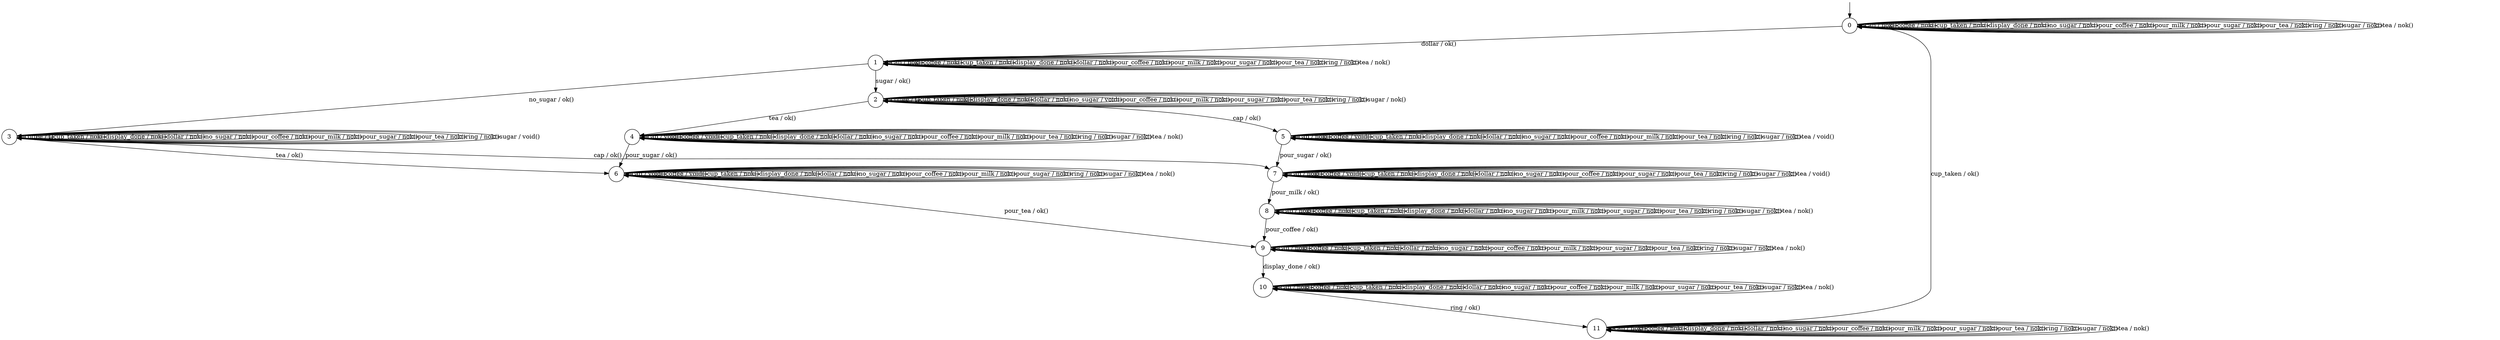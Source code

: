 digraph g {

	s0 [shape="circle" label="0"];
	s1 [shape="circle" label="1"];
	s2 [shape="circle" label="2"];
	s3 [shape="circle" label="3"];
	s4 [shape="circle" label="4"];
	s5 [shape="circle" label="5"];
	s6 [shape="circle" label="6"];
	s7 [shape="circle" label="7"];
	s8 [shape="circle" label="8"];
	s9 [shape="circle" label="9"];
	s10 [shape="circle" label="10"];
	s11 [shape="circle" label="11"];
	s0 -> s0 [label="cap / nok()"];
	s0 -> s0 [label="coffee / nok()"];
	s0 -> s0 [label="cup_taken / nok()"];
	s0 -> s0 [label="display_done / nok()"];
	s0 -> s1 [label="dollar / ok()"];
	s0 -> s0 [label="no_sugar / nok()"];
	s0 -> s0 [label="pour_coffee / nok()"];
	s0 -> s0 [label="pour_milk / nok()"];
	s0 -> s0 [label="pour_sugar / nok()"];
	s0 -> s0 [label="pour_tea / nok()"];
	s0 -> s0 [label="ring / nok()"];
	s0 -> s0 [label="sugar / nok()"];
	s0 -> s0 [label="tea / nok()"];
	s1 -> s1 [label="cap / nok()"];
	s1 -> s1 [label="coffee / nok()"];
	s1 -> s1 [label="cup_taken / nok()"];
	s1 -> s1 [label="display_done / nok()"];
	s1 -> s1 [label="dollar / nok()"];
	s1 -> s3 [label="no_sugar / ok()"];
	s1 -> s1 [label="pour_coffee / nok()"];
	s1 -> s1 [label="pour_milk / nok()"];
	s1 -> s1 [label="pour_sugar / nok()"];
	s1 -> s1 [label="pour_tea / nok()"];
	s1 -> s1 [label="ring / nok()"];
	s1 -> s2 [label="sugar / ok()"];
	s1 -> s1 [label="tea / nok()"];
	s2 -> s5 [label="cap / ok()"];
	s2 -> s2 [label="coffee / Ω"];
	s2 -> s2 [label="cup_taken / nok()"];
	s2 -> s2 [label="display_done / nok()"];
	s2 -> s2 [label="dollar / nok()"];
	s2 -> s2 [label="no_sugar / void()"];
	s2 -> s2 [label="pour_coffee / nok()"];
	s2 -> s2 [label="pour_milk / nok()"];
	s2 -> s2 [label="pour_sugar / nok()"];
	s2 -> s2 [label="pour_tea / nok()"];
	s2 -> s2 [label="ring / nok()"];
	s2 -> s2 [label="sugar / nok()"];
	s2 -> s4 [label="tea / ok()"];
	s3 -> s7 [label="cap / ok()"];
	s3 -> s3 [label="coffee / Ω"];
	s3 -> s3 [label="cup_taken / nok()"];
	s3 -> s3 [label="display_done / nok()"];
	s3 -> s3 [label="dollar / nok()"];
	s3 -> s3 [label="no_sugar / nok()"];
	s3 -> s3 [label="pour_coffee / nok()"];
	s3 -> s3 [label="pour_milk / nok()"];
	s3 -> s3 [label="pour_sugar / nok()"];
	s3 -> s3 [label="pour_tea / nok()"];
	s3 -> s3 [label="ring / nok()"];
	s3 -> s3 [label="sugar / void()"];
	s3 -> s6 [label="tea / ok()"];
	s4 -> s4 [label="cap / void()"];
	s4 -> s4 [label="coffee / void()"];
	s4 -> s4 [label="cup_taken / nok()"];
	s4 -> s4 [label="display_done / nok()"];
	s4 -> s4 [label="dollar / nok()"];
	s4 -> s4 [label="no_sugar / nok()"];
	s4 -> s4 [label="pour_coffee / nok()"];
	s4 -> s4 [label="pour_milk / nok()"];
	s4 -> s6 [label="pour_sugar / ok()"];
	s4 -> s4 [label="pour_tea / nok()"];
	s4 -> s4 [label="ring / nok()"];
	s4 -> s4 [label="sugar / nok()"];
	s4 -> s4 [label="tea / nok()"];
	s5 -> s5 [label="cap / nok()"];
	s5 -> s5 [label="coffee / void()"];
	s5 -> s5 [label="cup_taken / nok()"];
	s5 -> s5 [label="display_done / nok()"];
	s5 -> s5 [label="dollar / nok()"];
	s5 -> s5 [label="no_sugar / nok()"];
	s5 -> s5 [label="pour_coffee / nok()"];
	s5 -> s5 [label="pour_milk / nok()"];
	s5 -> s7 [label="pour_sugar / ok()"];
	s5 -> s5 [label="pour_tea / nok()"];
	s5 -> s5 [label="ring / nok()"];
	s5 -> s5 [label="sugar / nok()"];
	s5 -> s5 [label="tea / void()"];
	s6 -> s6 [label="cap / void()"];
	s6 -> s6 [label="coffee / void()"];
	s6 -> s6 [label="cup_taken / nok()"];
	s6 -> s6 [label="display_done / nok()"];
	s6 -> s6 [label="dollar / nok()"];
	s6 -> s6 [label="no_sugar / nok()"];
	s6 -> s6 [label="pour_coffee / nok()"];
	s6 -> s6 [label="pour_milk / nok()"];
	s6 -> s6 [label="pour_sugar / nok()"];
	s6 -> s9 [label="pour_tea / ok()"];
	s6 -> s6 [label="ring / nok()"];
	s6 -> s6 [label="sugar / nok()"];
	s6 -> s6 [label="tea / nok()"];
	s7 -> s7 [label="cap / nok()"];
	s7 -> s7 [label="coffee / void()"];
	s7 -> s7 [label="cup_taken / nok()"];
	s7 -> s7 [label="display_done / nok()"];
	s7 -> s7 [label="dollar / nok()"];
	s7 -> s7 [label="no_sugar / nok()"];
	s7 -> s7 [label="pour_coffee / nok()"];
	s7 -> s8 [label="pour_milk / ok()"];
	s7 -> s7 [label="pour_sugar / nok()"];
	s7 -> s7 [label="pour_tea / nok()"];
	s7 -> s7 [label="ring / nok()"];
	s7 -> s7 [label="sugar / nok()"];
	s7 -> s7 [label="tea / void()"];
	s8 -> s8 [label="cap / nok()"];
	s8 -> s8 [label="coffee / nok()"];
	s8 -> s8 [label="cup_taken / nok()"];
	s8 -> s8 [label="display_done / nok()"];
	s8 -> s8 [label="dollar / nok()"];
	s8 -> s8 [label="no_sugar / nok()"];
	s8 -> s9 [label="pour_coffee / ok()"];
	s8 -> s8 [label="pour_milk / nok()"];
	s8 -> s8 [label="pour_sugar / nok()"];
	s8 -> s8 [label="pour_tea / nok()"];
	s8 -> s8 [label="ring / nok()"];
	s8 -> s8 [label="sugar / nok()"];
	s8 -> s8 [label="tea / nok()"];
	s9 -> s9 [label="cap / nok()"];
	s9 -> s9 [label="coffee / nok()"];
	s9 -> s9 [label="cup_taken / nok()"];
	s9 -> s10 [label="display_done / ok()"];
	s9 -> s9 [label="dollar / nok()"];
	s9 -> s9 [label="no_sugar / nok()"];
	s9 -> s9 [label="pour_coffee / nok()"];
	s9 -> s9 [label="pour_milk / nok()"];
	s9 -> s9 [label="pour_sugar / nok()"];
	s9 -> s9 [label="pour_tea / nok()"];
	s9 -> s9 [label="ring / nok()"];
	s9 -> s9 [label="sugar / nok()"];
	s9 -> s9 [label="tea / nok()"];
	s10 -> s10 [label="cap / nok()"];
	s10 -> s10 [label="coffee / nok()"];
	s10 -> s10 [label="cup_taken / nok()"];
	s10 -> s10 [label="display_done / nok()"];
	s10 -> s10 [label="dollar / nok()"];
	s10 -> s10 [label="no_sugar / nok()"];
	s10 -> s10 [label="pour_coffee / nok()"];
	s10 -> s10 [label="pour_milk / nok()"];
	s10 -> s10 [label="pour_sugar / nok()"];
	s10 -> s10 [label="pour_tea / nok()"];
	s10 -> s11 [label="ring / ok()"];
	s10 -> s10 [label="sugar / nok()"];
	s10 -> s10 [label="tea / nok()"];
	s11 -> s11 [label="cap / nok()"];
	s11 -> s11 [label="coffee / nok()"];
	s11 -> s0 [label="cup_taken / ok()"];
	s11 -> s11 [label="display_done / nok()"];
	s11 -> s11 [label="dollar / nok()"];
	s11 -> s11 [label="no_sugar / nok()"];
	s11 -> s11 [label="pour_coffee / nok()"];
	s11 -> s11 [label="pour_milk / nok()"];
	s11 -> s11 [label="pour_sugar / nok()"];
	s11 -> s11 [label="pour_tea / nok()"];
	s11 -> s11 [label="ring / nok()"];
	s11 -> s11 [label="sugar / nok()"];
	s11 -> s11 [label="tea / nok()"];

__start0 [label="" shape="none" width="0" height="0"];
__start0 -> s0;

}
